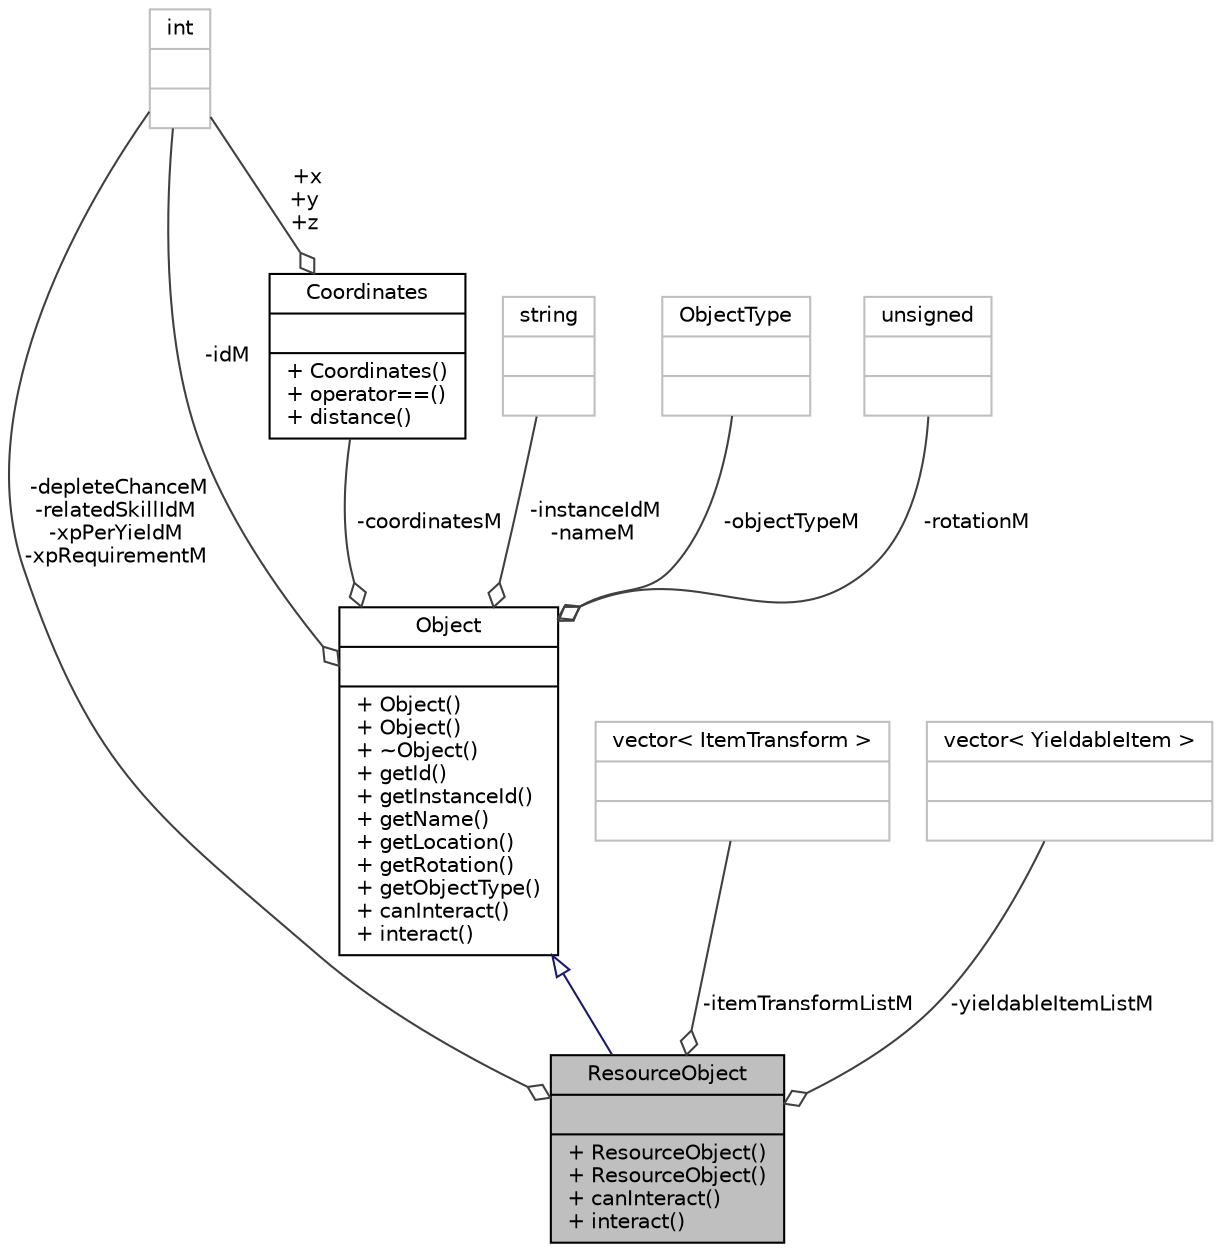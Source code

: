 digraph "ResourceObject"
{
 // LATEX_PDF_SIZE
  edge [fontname="Helvetica",fontsize="10",labelfontname="Helvetica",labelfontsize="10"];
  node [fontname="Helvetica",fontsize="10",shape=record];
  Node1 [label="{ResourceObject\n||+ ResourceObject()\l+ ResourceObject()\l+ canInteract()\l+ interact()\l}",height=0.2,width=0.4,color="black", fillcolor="grey75", style="filled", fontcolor="black",tooltip="Represents and object that can be interacted with to gain resources and train skills."];
  Node2 -> Node1 [dir="back",color="midnightblue",fontsize="10",style="solid",arrowtail="onormal",fontname="Helvetica"];
  Node2 [label="{Object\n||+ Object()\l+ Object()\l+ ~Object()\l+ getId()\l+ getInstanceId()\l+ getName()\l+ getLocation()\l+ getRotation()\l+ getObjectType()\l+ canInteract()\l+ interact()\l}",height=0.2,width=0.4,color="black", fillcolor="white", style="filled",URL="$classObject.html",tooltip="Represents generic object in the game world."];
  Node3 -> Node2 [color="grey25",fontsize="10",style="solid",label=" -coordinatesM" ,arrowhead="odiamond",fontname="Helvetica"];
  Node3 [label="{Coordinates\n||+ Coordinates()\l+ operator==()\l+ distance()\l}",height=0.2,width=0.4,color="black", fillcolor="white", style="filled",URL="$structCoordinates.html",tooltip="Struct for coordinates."];
  Node4 -> Node3 [color="grey25",fontsize="10",style="solid",label=" +x\n+y\n+z" ,arrowhead="odiamond",fontname="Helvetica"];
  Node4 [label="{int\n||}",height=0.2,width=0.4,color="grey75", fillcolor="white", style="filled",tooltip=" "];
  Node4 -> Node2 [color="grey25",fontsize="10",style="solid",label=" -idM" ,arrowhead="odiamond",fontname="Helvetica"];
  Node5 -> Node2 [color="grey25",fontsize="10",style="solid",label=" -instanceIdM\n-nameM" ,arrowhead="odiamond",fontname="Helvetica"];
  Node5 [label="{string\n||}",height=0.2,width=0.4,color="grey75", fillcolor="white", style="filled",tooltip=" "];
  Node6 -> Node2 [color="grey25",fontsize="10",style="solid",label=" -objectTypeM" ,arrowhead="odiamond",fontname="Helvetica"];
  Node6 [label="{ObjectType\n||}",height=0.2,width=0.4,color="grey75", fillcolor="white", style="filled",tooltip=" "];
  Node7 -> Node2 [color="grey25",fontsize="10",style="solid",label=" -rotationM" ,arrowhead="odiamond",fontname="Helvetica"];
  Node7 [label="{unsigned\n||}",height=0.2,width=0.4,color="grey75", fillcolor="white", style="filled",tooltip=" "];
  Node8 -> Node1 [color="grey25",fontsize="10",style="solid",label=" -itemTransformListM" ,arrowhead="odiamond",fontname="Helvetica"];
  Node8 [label="{vector\< ItemTransform \>\n||}",height=0.2,width=0.4,color="grey75", fillcolor="white", style="filled",tooltip=" "];
  Node4 -> Node1 [color="grey25",fontsize="10",style="solid",label=" -depleteChanceM\n-relatedSkillIdM\n-xpPerYieldM\n-xpRequirementM" ,arrowhead="odiamond",fontname="Helvetica"];
  Node9 -> Node1 [color="grey25",fontsize="10",style="solid",label=" -yieldableItemListM" ,arrowhead="odiamond",fontname="Helvetica"];
  Node9 [label="{vector\< YieldableItem \>\n||}",height=0.2,width=0.4,color="grey75", fillcolor="white", style="filled",tooltip=" "];
}
